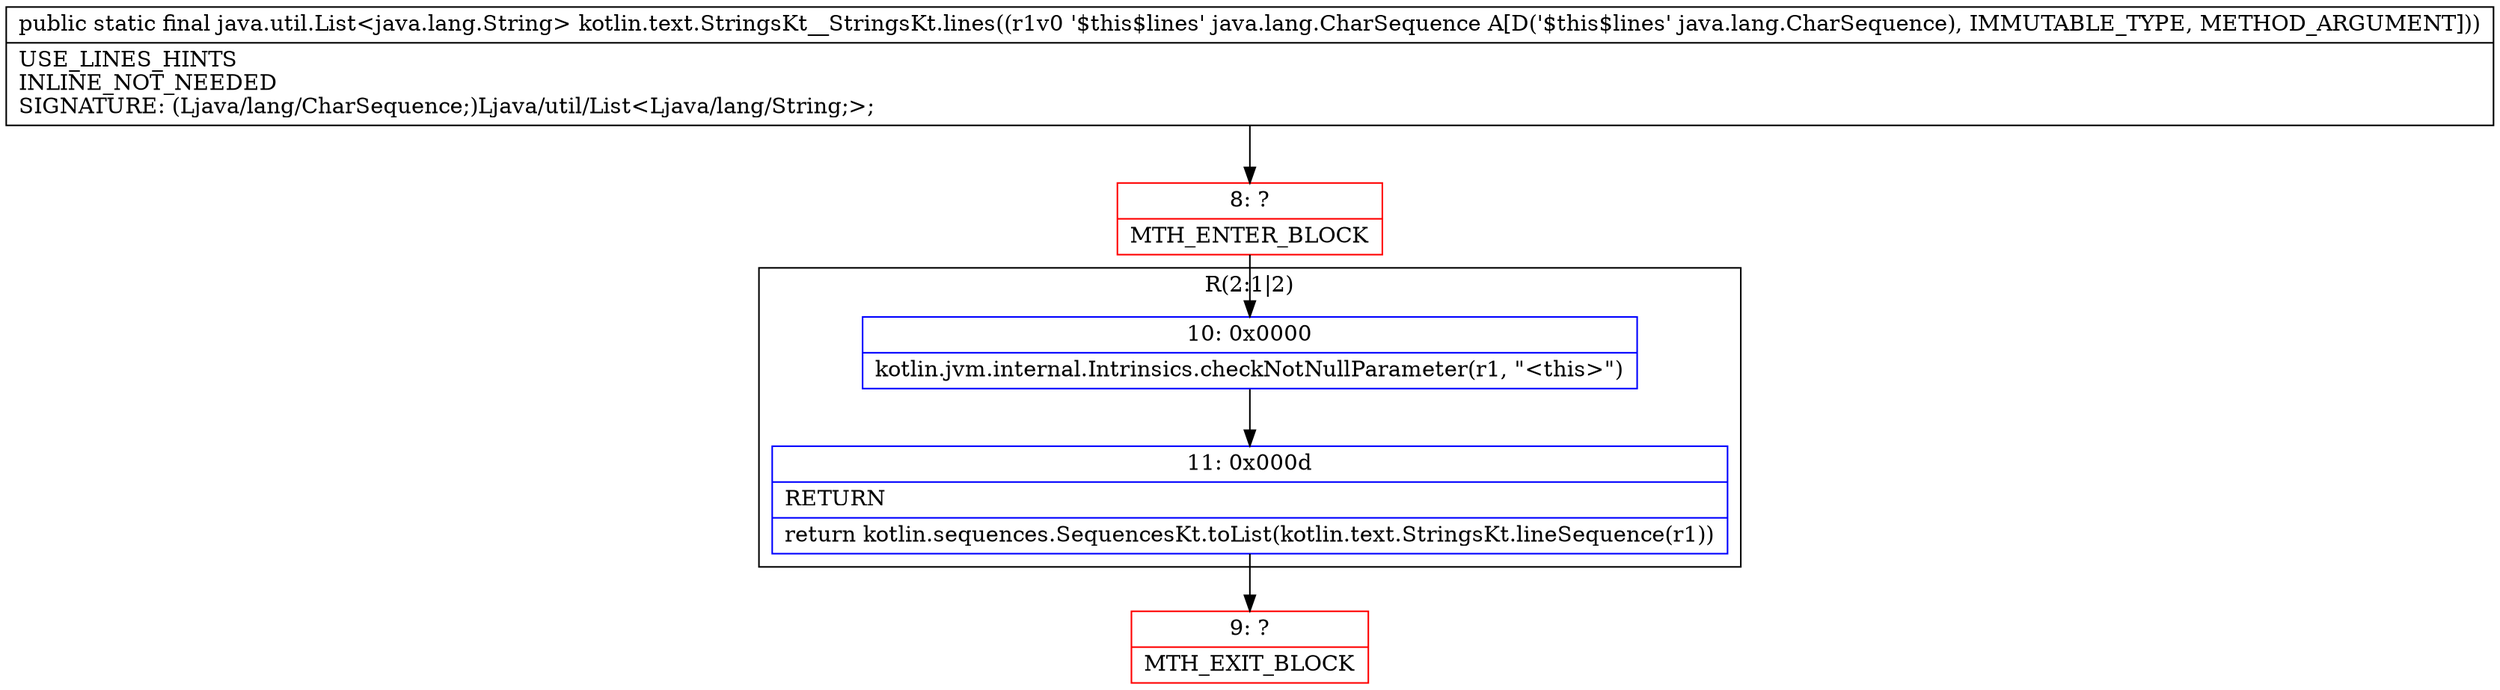 digraph "CFG forkotlin.text.StringsKt__StringsKt.lines(Ljava\/lang\/CharSequence;)Ljava\/util\/List;" {
subgraph cluster_Region_1218264352 {
label = "R(2:1|2)";
node [shape=record,color=blue];
Node_10 [shape=record,label="{10\:\ 0x0000|kotlin.jvm.internal.Intrinsics.checkNotNullParameter(r1, \"\<this\>\")\l}"];
Node_11 [shape=record,label="{11\:\ 0x000d|RETURN\l|return kotlin.sequences.SequencesKt.toList(kotlin.text.StringsKt.lineSequence(r1))\l}"];
}
Node_8 [shape=record,color=red,label="{8\:\ ?|MTH_ENTER_BLOCK\l}"];
Node_9 [shape=record,color=red,label="{9\:\ ?|MTH_EXIT_BLOCK\l}"];
MethodNode[shape=record,label="{public static final java.util.List\<java.lang.String\> kotlin.text.StringsKt__StringsKt.lines((r1v0 '$this$lines' java.lang.CharSequence A[D('$this$lines' java.lang.CharSequence), IMMUTABLE_TYPE, METHOD_ARGUMENT]))  | USE_LINES_HINTS\lINLINE_NOT_NEEDED\lSIGNATURE: (Ljava\/lang\/CharSequence;)Ljava\/util\/List\<Ljava\/lang\/String;\>;\l}"];
MethodNode -> Node_8;Node_10 -> Node_11;
Node_11 -> Node_9;
Node_8 -> Node_10;
}

